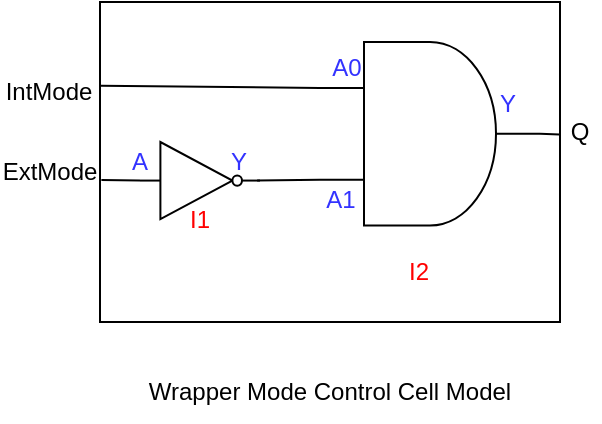 <mxfile version="26.2.13">
  <diagram name="第 1 页" id="UoIRUA7l_Hbar6LB2g0O">
    <mxGraphModel dx="827" dy="444" grid="1" gridSize="10" guides="1" tooltips="1" connect="1" arrows="1" fold="1" page="1" pageScale="1" pageWidth="850" pageHeight="1100" math="0" shadow="0">
      <root>
        <mxCell id="0" />
        <mxCell id="1" parent="0" />
        <mxCell id="4lSAQnFJlguOhLbrMVPf-15" value="" style="rounded=0;whiteSpace=wrap;html=1;" vertex="1" parent="1">
          <mxGeometry x="260" y="550" width="230" height="160" as="geometry" />
        </mxCell>
        <mxCell id="4lSAQnFJlguOhLbrMVPf-2" value="" style="group" vertex="1" connectable="0" parent="1">
          <mxGeometry x="260" y="620" width="89" height="45" as="geometry" />
        </mxCell>
        <mxCell id="4lSAQnFJlguOhLbrMVPf-3" value="&lt;font style=&quot;color: rgb(51, 51, 255);&quot;&gt;A&lt;/font&gt;" style="text;html=1;align=center;verticalAlign=middle;whiteSpace=wrap;rounded=0;" vertex="1" parent="4lSAQnFJlguOhLbrMVPf-2">
          <mxGeometry x="10" width="20" height="20" as="geometry" />
        </mxCell>
        <mxCell id="4lSAQnFJlguOhLbrMVPf-4" value="" style="verticalLabelPosition=bottom;shadow=0;dashed=0;align=center;html=1;verticalAlign=top;shape=mxgraph.electrical.logic_gates.inverter_2" vertex="1" parent="4lSAQnFJlguOhLbrMVPf-2">
          <mxGeometry x="20" width="60" height="38.571" as="geometry" />
        </mxCell>
        <mxCell id="4lSAQnFJlguOhLbrMVPf-5" value="&lt;font style=&quot;color: rgb(255, 0, 0);&quot;&gt;I1&lt;/font&gt;" style="text;html=1;align=center;verticalAlign=middle;whiteSpace=wrap;rounded=0;" vertex="1" parent="4lSAQnFJlguOhLbrMVPf-2">
          <mxGeometry x="41" y="32.143" width="18" height="12.857" as="geometry" />
        </mxCell>
        <mxCell id="4lSAQnFJlguOhLbrMVPf-6" value="&lt;font style=&quot;color: rgb(51, 51, 255);&quot;&gt;Y&lt;/font&gt;" style="text;html=1;align=center;verticalAlign=middle;whiteSpace=wrap;rounded=0;" vertex="1" parent="4lSAQnFJlguOhLbrMVPf-2">
          <mxGeometry x="59" width="21" height="20" as="geometry" />
        </mxCell>
        <mxCell id="4lSAQnFJlguOhLbrMVPf-7" value="" style="group" vertex="1" connectable="0" parent="1">
          <mxGeometry x="370" y="570" width="110" height="130" as="geometry" />
        </mxCell>
        <mxCell id="4lSAQnFJlguOhLbrMVPf-8" value="&lt;font style=&quot;color: rgb(51, 51, 255);&quot;&gt;Y&lt;/font&gt;" style="text;html=1;align=center;verticalAlign=middle;whiteSpace=wrap;rounded=0;" vertex="1" parent="4lSAQnFJlguOhLbrMVPf-7">
          <mxGeometry x="88" y="21.898" width="12.1" height="18.77" as="geometry" />
        </mxCell>
        <mxCell id="4lSAQnFJlguOhLbrMVPf-9" value="" style="group" vertex="1" connectable="0" parent="4lSAQnFJlguOhLbrMVPf-7">
          <mxGeometry width="110.0" height="130.0" as="geometry" />
        </mxCell>
        <mxCell id="4lSAQnFJlguOhLbrMVPf-10" value="&lt;font style=&quot;color: rgb(51, 51, 255);&quot;&gt;A0&lt;/font&gt;" style="text;html=1;align=center;verticalAlign=middle;whiteSpace=wrap;rounded=0;" vertex="1" parent="4lSAQnFJlguOhLbrMVPf-9">
          <mxGeometry x="5.5" width="15.4" height="25.027" as="geometry" />
        </mxCell>
        <mxCell id="4lSAQnFJlguOhLbrMVPf-11" value="" style="verticalLabelPosition=bottom;shadow=0;dashed=0;align=center;html=1;verticalAlign=top;shape=mxgraph.electrical.logic_gates.logic_gate;operation=and;" vertex="1" parent="4lSAQnFJlguOhLbrMVPf-9">
          <mxGeometry width="110.0" height="91.765" as="geometry" />
        </mxCell>
        <mxCell id="4lSAQnFJlguOhLbrMVPf-12" value="&lt;font style=&quot;color: rgb(255, 0, 0);&quot;&gt;I2&lt;/font&gt;" style="text;html=1;align=center;verticalAlign=middle;whiteSpace=wrap;rounded=0;" vertex="1" parent="4lSAQnFJlguOhLbrMVPf-9">
          <mxGeometry x="33" y="99.412" width="33" height="30.588" as="geometry" />
        </mxCell>
        <mxCell id="4lSAQnFJlguOhLbrMVPf-13" value="&lt;font style=&quot;color: rgb(51, 51, 255);&quot;&gt;A1&lt;/font&gt;" style="text;html=1;align=center;verticalAlign=middle;whiteSpace=wrap;rounded=0;" vertex="1" parent="4lSAQnFJlguOhLbrMVPf-9">
          <mxGeometry y="66.734" width="20.9" height="25.027" as="geometry" />
        </mxCell>
        <mxCell id="4lSAQnFJlguOhLbrMVPf-14" value="" style="endArrow=none;html=1;rounded=0;exitX=0.976;exitY=0.5;exitDx=0;exitDy=0;exitPerimeter=0;entryX=0;entryY=0.75;entryDx=0;entryDy=0;entryPerimeter=0;" edge="1" parent="1" source="4lSAQnFJlguOhLbrMVPf-4" target="4lSAQnFJlguOhLbrMVPf-11">
          <mxGeometry width="50" height="50" relative="1" as="geometry">
            <mxPoint x="410" y="670" as="sourcePoint" />
            <mxPoint x="460" y="620" as="targetPoint" />
          </mxGeometry>
        </mxCell>
        <mxCell id="4lSAQnFJlguOhLbrMVPf-16" value="IntMode" style="text;html=1;align=center;verticalAlign=middle;whiteSpace=wrap;rounded=0;" vertex="1" parent="1">
          <mxGeometry x="210" y="580" width="49" height="30" as="geometry" />
        </mxCell>
        <mxCell id="4lSAQnFJlguOhLbrMVPf-17" value="ExtMode" style="text;html=1;align=center;verticalAlign=middle;whiteSpace=wrap;rounded=0;" vertex="1" parent="1">
          <mxGeometry x="210" y="620" width="50" height="30" as="geometry" />
        </mxCell>
        <mxCell id="4lSAQnFJlguOhLbrMVPf-18" value="Q" style="text;html=1;align=center;verticalAlign=middle;whiteSpace=wrap;rounded=0;" vertex="1" parent="1">
          <mxGeometry x="490" y="600" width="20" height="30" as="geometry" />
        </mxCell>
        <mxCell id="4lSAQnFJlguOhLbrMVPf-19" value="" style="endArrow=none;html=1;rounded=0;entryX=0;entryY=0.25;entryDx=0;entryDy=0;entryPerimeter=0;exitX=0.001;exitY=0.262;exitDx=0;exitDy=0;exitPerimeter=0;" edge="1" parent="1" source="4lSAQnFJlguOhLbrMVPf-15" target="4lSAQnFJlguOhLbrMVPf-11">
          <mxGeometry width="50" height="50" relative="1" as="geometry">
            <mxPoint x="210" y="650" as="sourcePoint" />
            <mxPoint x="260" y="600" as="targetPoint" />
          </mxGeometry>
        </mxCell>
        <mxCell id="4lSAQnFJlguOhLbrMVPf-20" value="" style="endArrow=none;html=1;rounded=0;entryX=0;entryY=0.5;entryDx=0;entryDy=0;entryPerimeter=0;exitX=0.003;exitY=0.556;exitDx=0;exitDy=0;exitPerimeter=0;" edge="1" parent="1" source="4lSAQnFJlguOhLbrMVPf-15" target="4lSAQnFJlguOhLbrMVPf-4">
          <mxGeometry width="50" height="50" relative="1" as="geometry">
            <mxPoint x="210" y="650" as="sourcePoint" />
            <mxPoint x="260" y="600" as="targetPoint" />
          </mxGeometry>
        </mxCell>
        <mxCell id="4lSAQnFJlguOhLbrMVPf-21" value="" style="endArrow=none;html=1;rounded=0;exitX=1;exitY=0.5;exitDx=0;exitDy=0;exitPerimeter=0;entryX=0.999;entryY=0.414;entryDx=0;entryDy=0;entryPerimeter=0;" edge="1" parent="1" source="4lSAQnFJlguOhLbrMVPf-11" target="4lSAQnFJlguOhLbrMVPf-15">
          <mxGeometry width="50" height="50" relative="1" as="geometry">
            <mxPoint x="460" y="660" as="sourcePoint" />
            <mxPoint x="510" y="610" as="targetPoint" />
          </mxGeometry>
        </mxCell>
        <mxCell id="4lSAQnFJlguOhLbrMVPf-22" value="Wrapper Mode Control Cell Model" style="text;html=1;align=center;verticalAlign=middle;whiteSpace=wrap;rounded=0;" vertex="1" parent="1">
          <mxGeometry x="280" y="730" width="190" height="30" as="geometry" />
        </mxCell>
      </root>
    </mxGraphModel>
  </diagram>
</mxfile>
